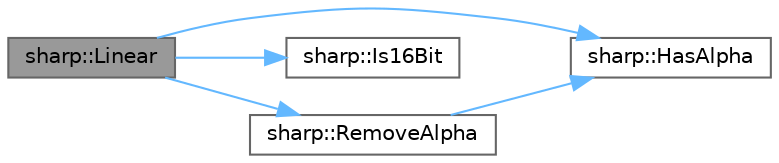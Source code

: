 digraph "sharp::Linear"
{
 // LATEX_PDF_SIZE
  bgcolor="transparent";
  edge [fontname=Helvetica,fontsize=10,labelfontname=Helvetica,labelfontsize=10];
  node [fontname=Helvetica,fontsize=10,shape=box,height=0.2,width=0.4];
  rankdir="LR";
  Node1 [id="Node000001",label="sharp::Linear",height=0.2,width=0.4,color="gray40", fillcolor="grey60", style="filled", fontcolor="black",tooltip=" "];
  Node1 -> Node2 [id="edge1_Node000001_Node000002",color="steelblue1",style="solid",tooltip=" "];
  Node2 [id="Node000002",label="sharp::HasAlpha",height=0.2,width=0.4,color="grey40", fillcolor="white", style="filled",URL="$namespacesharp.html#ae7eb446a5907852c8888411a1d4d1c93",tooltip=" "];
  Node1 -> Node3 [id="edge2_Node000001_Node000003",color="steelblue1",style="solid",tooltip=" "];
  Node3 [id="Node000003",label="sharp::Is16Bit",height=0.2,width=0.4,color="grey40", fillcolor="white", style="filled",URL="$namespacesharp.html#afbc1dba0c01a0afe83a7de216eb0ff9f",tooltip=" "];
  Node1 -> Node4 [id="edge3_Node000001_Node000004",color="steelblue1",style="solid",tooltip=" "];
  Node4 [id="Node000004",label="sharp::RemoveAlpha",height=0.2,width=0.4,color="grey40", fillcolor="white", style="filled",URL="$namespacesharp.html#a74b4ba1780bf0ef20bfc6dc02482505c",tooltip=" "];
  Node4 -> Node2 [id="edge4_Node000004_Node000002",color="steelblue1",style="solid",tooltip=" "];
}

